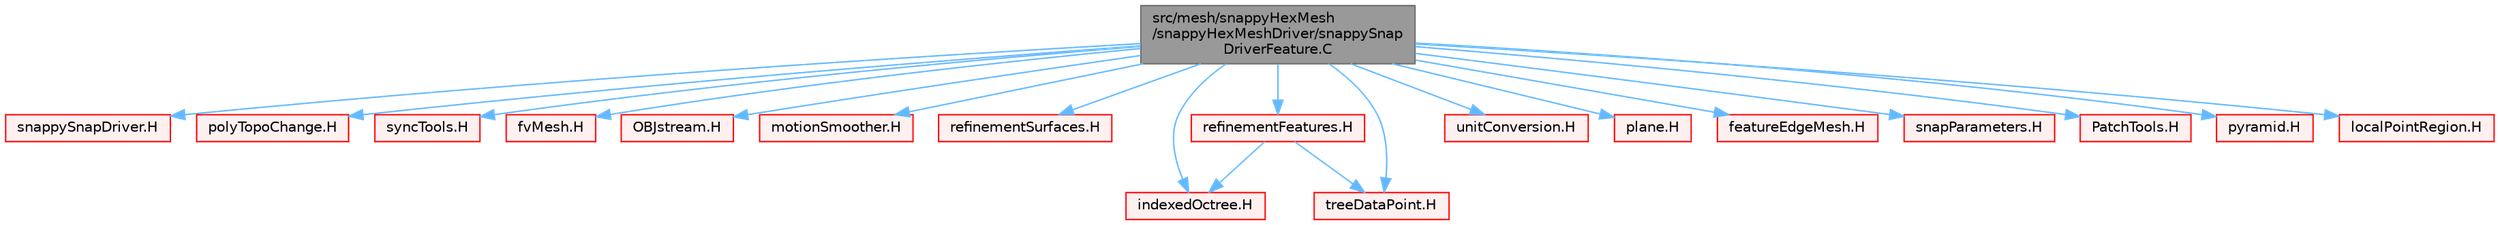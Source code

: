 digraph "src/mesh/snappyHexMesh/snappyHexMeshDriver/snappySnapDriverFeature.C"
{
 // LATEX_PDF_SIZE
  bgcolor="transparent";
  edge [fontname=Helvetica,fontsize=10,labelfontname=Helvetica,labelfontsize=10];
  node [fontname=Helvetica,fontsize=10,shape=box,height=0.2,width=0.4];
  Node1 [id="Node000001",label="src/mesh/snappyHexMesh\l/snappyHexMeshDriver/snappySnap\lDriverFeature.C",height=0.2,width=0.4,color="gray40", fillcolor="grey60", style="filled", fontcolor="black",tooltip=" "];
  Node1 -> Node2 [id="edge1_Node000001_Node000002",color="steelblue1",style="solid",tooltip=" "];
  Node2 [id="Node000002",label="snappySnapDriver.H",height=0.2,width=0.4,color="red", fillcolor="#FFF0F0", style="filled",URL="$snappySnapDriver_8H.html",tooltip=" "];
  Node1 -> Node291 [id="edge2_Node000001_Node000291",color="steelblue1",style="solid",tooltip=" "];
  Node291 [id="Node000291",label="polyTopoChange.H",height=0.2,width=0.4,color="red", fillcolor="#FFF0F0", style="filled",URL="$polyTopoChange_8H.html",tooltip=" "];
  Node1 -> Node293 [id="edge3_Node000001_Node000293",color="steelblue1",style="solid",tooltip=" "];
  Node293 [id="Node000293",label="syncTools.H",height=0.2,width=0.4,color="red", fillcolor="#FFF0F0", style="filled",URL="$syncTools_8H.html",tooltip=" "];
  Node1 -> Node341 [id="edge4_Node000001_Node000341",color="steelblue1",style="solid",tooltip=" "];
  Node341 [id="Node000341",label="fvMesh.H",height=0.2,width=0.4,color="red", fillcolor="#FFF0F0", style="filled",URL="$fvMesh_8H.html",tooltip=" "];
  Node1 -> Node384 [id="edge5_Node000001_Node000384",color="steelblue1",style="solid",tooltip=" "];
  Node384 [id="Node000384",label="OBJstream.H",height=0.2,width=0.4,color="red", fillcolor="#FFF0F0", style="filled",URL="$OBJstream_8H.html",tooltip=" "];
  Node1 -> Node399 [id="edge6_Node000001_Node000399",color="steelblue1",style="solid",tooltip=" "];
  Node399 [id="Node000399",label="motionSmoother.H",height=0.2,width=0.4,color="red", fillcolor="#FFF0F0", style="filled",URL="$motionSmoother_8H.html",tooltip=" "];
  Node1 -> Node443 [id="edge7_Node000001_Node000443",color="steelblue1",style="solid",tooltip=" "];
  Node443 [id="Node000443",label="refinementSurfaces.H",height=0.2,width=0.4,color="red", fillcolor="#FFF0F0", style="filled",URL="$refinementSurfaces_8H.html",tooltip=" "];
  Node1 -> Node466 [id="edge8_Node000001_Node000466",color="steelblue1",style="solid",tooltip=" "];
  Node466 [id="Node000466",label="refinementFeatures.H",height=0.2,width=0.4,color="red", fillcolor="#FFF0F0", style="filled",URL="$refinementFeatures_8H.html",tooltip=" "];
  Node466 -> Node473 [id="edge9_Node000466_Node000473",color="steelblue1",style="solid",tooltip=" "];
  Node473 [id="Node000473",label="indexedOctree.H",height=0.2,width=0.4,color="red", fillcolor="#FFF0F0", style="filled",URL="$indexedOctree_8H.html",tooltip=" "];
  Node466 -> Node477 [id="edge10_Node000466_Node000477",color="steelblue1",style="solid",tooltip=" "];
  Node477 [id="Node000477",label="treeDataPoint.H",height=0.2,width=0.4,color="red", fillcolor="#FFF0F0", style="filled",URL="$treeDataPoint_8H.html",tooltip=" "];
  Node1 -> Node479 [id="edge11_Node000001_Node000479",color="steelblue1",style="solid",tooltip=" "];
  Node479 [id="Node000479",label="unitConversion.H",height=0.2,width=0.4,color="red", fillcolor="#FFF0F0", style="filled",URL="$unitConversion_8H.html",tooltip="Unit conversion functions."];
  Node1 -> Node480 [id="edge12_Node000001_Node000480",color="steelblue1",style="solid",tooltip=" "];
  Node480 [id="Node000480",label="plane.H",height=0.2,width=0.4,color="red", fillcolor="#FFF0F0", style="filled",URL="$plane_8H.html",tooltip=" "];
  Node1 -> Node482 [id="edge13_Node000001_Node000482",color="steelblue1",style="solid",tooltip=" "];
  Node482 [id="Node000482",label="featureEdgeMesh.H",height=0.2,width=0.4,color="red", fillcolor="#FFF0F0", style="filled",URL="$featureEdgeMesh_8H.html",tooltip=" "];
  Node1 -> Node477 [id="edge14_Node000001_Node000477",color="steelblue1",style="solid",tooltip=" "];
  Node1 -> Node473 [id="edge15_Node000001_Node000473",color="steelblue1",style="solid",tooltip=" "];
  Node1 -> Node483 [id="edge16_Node000001_Node000483",color="steelblue1",style="solid",tooltip=" "];
  Node483 [id="Node000483",label="snapParameters.H",height=0.2,width=0.4,color="red", fillcolor="#FFF0F0", style="filled",URL="$snapParameters_8H.html",tooltip=" "];
  Node1 -> Node446 [id="edge17_Node000001_Node000446",color="steelblue1",style="solid",tooltip=" "];
  Node446 [id="Node000446",label="PatchTools.H",height=0.2,width=0.4,color="red", fillcolor="#FFF0F0", style="filled",URL="$PatchTools_8H.html",tooltip=" "];
  Node1 -> Node485 [id="edge18_Node000001_Node000485",color="steelblue1",style="solid",tooltip=" "];
  Node485 [id="Node000485",label="pyramid.H",height=0.2,width=0.4,color="red", fillcolor="#FFF0F0", style="filled",URL="$pyramid_8H.html",tooltip=" "];
  Node1 -> Node487 [id="edge19_Node000001_Node000487",color="steelblue1",style="solid",tooltip=" "];
  Node487 [id="Node000487",label="localPointRegion.H",height=0.2,width=0.4,color="red", fillcolor="#FFF0F0", style="filled",URL="$localPointRegion_8H.html",tooltip=" "];
}

